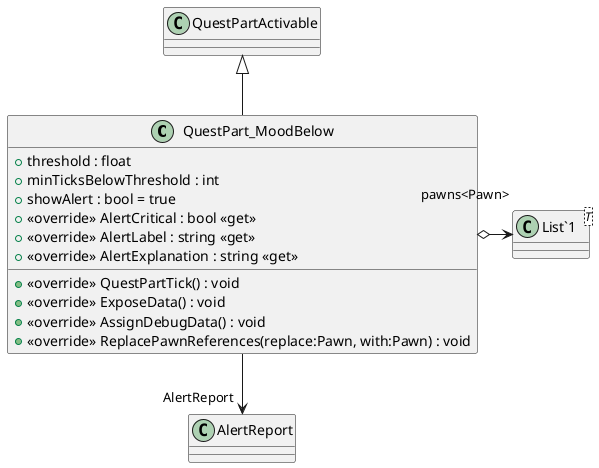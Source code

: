 @startuml
class QuestPart_MoodBelow {
    + threshold : float
    + minTicksBelowThreshold : int
    + showAlert : bool = true
    + <<override>> AlertCritical : bool <<get>>
    + <<override>> AlertLabel : string <<get>>
    + <<override>> AlertExplanation : string <<get>>
    + <<override>> QuestPartTick() : void
    + <<override>> ExposeData() : void
    + <<override>> AssignDebugData() : void
    + <<override>> ReplacePawnReferences(replace:Pawn, with:Pawn) : void
}
class "List`1"<T> {
}
QuestPartActivable <|-- QuestPart_MoodBelow
QuestPart_MoodBelow o-> "pawns<Pawn>" "List`1"
QuestPart_MoodBelow --> "AlertReport" AlertReport
@enduml
